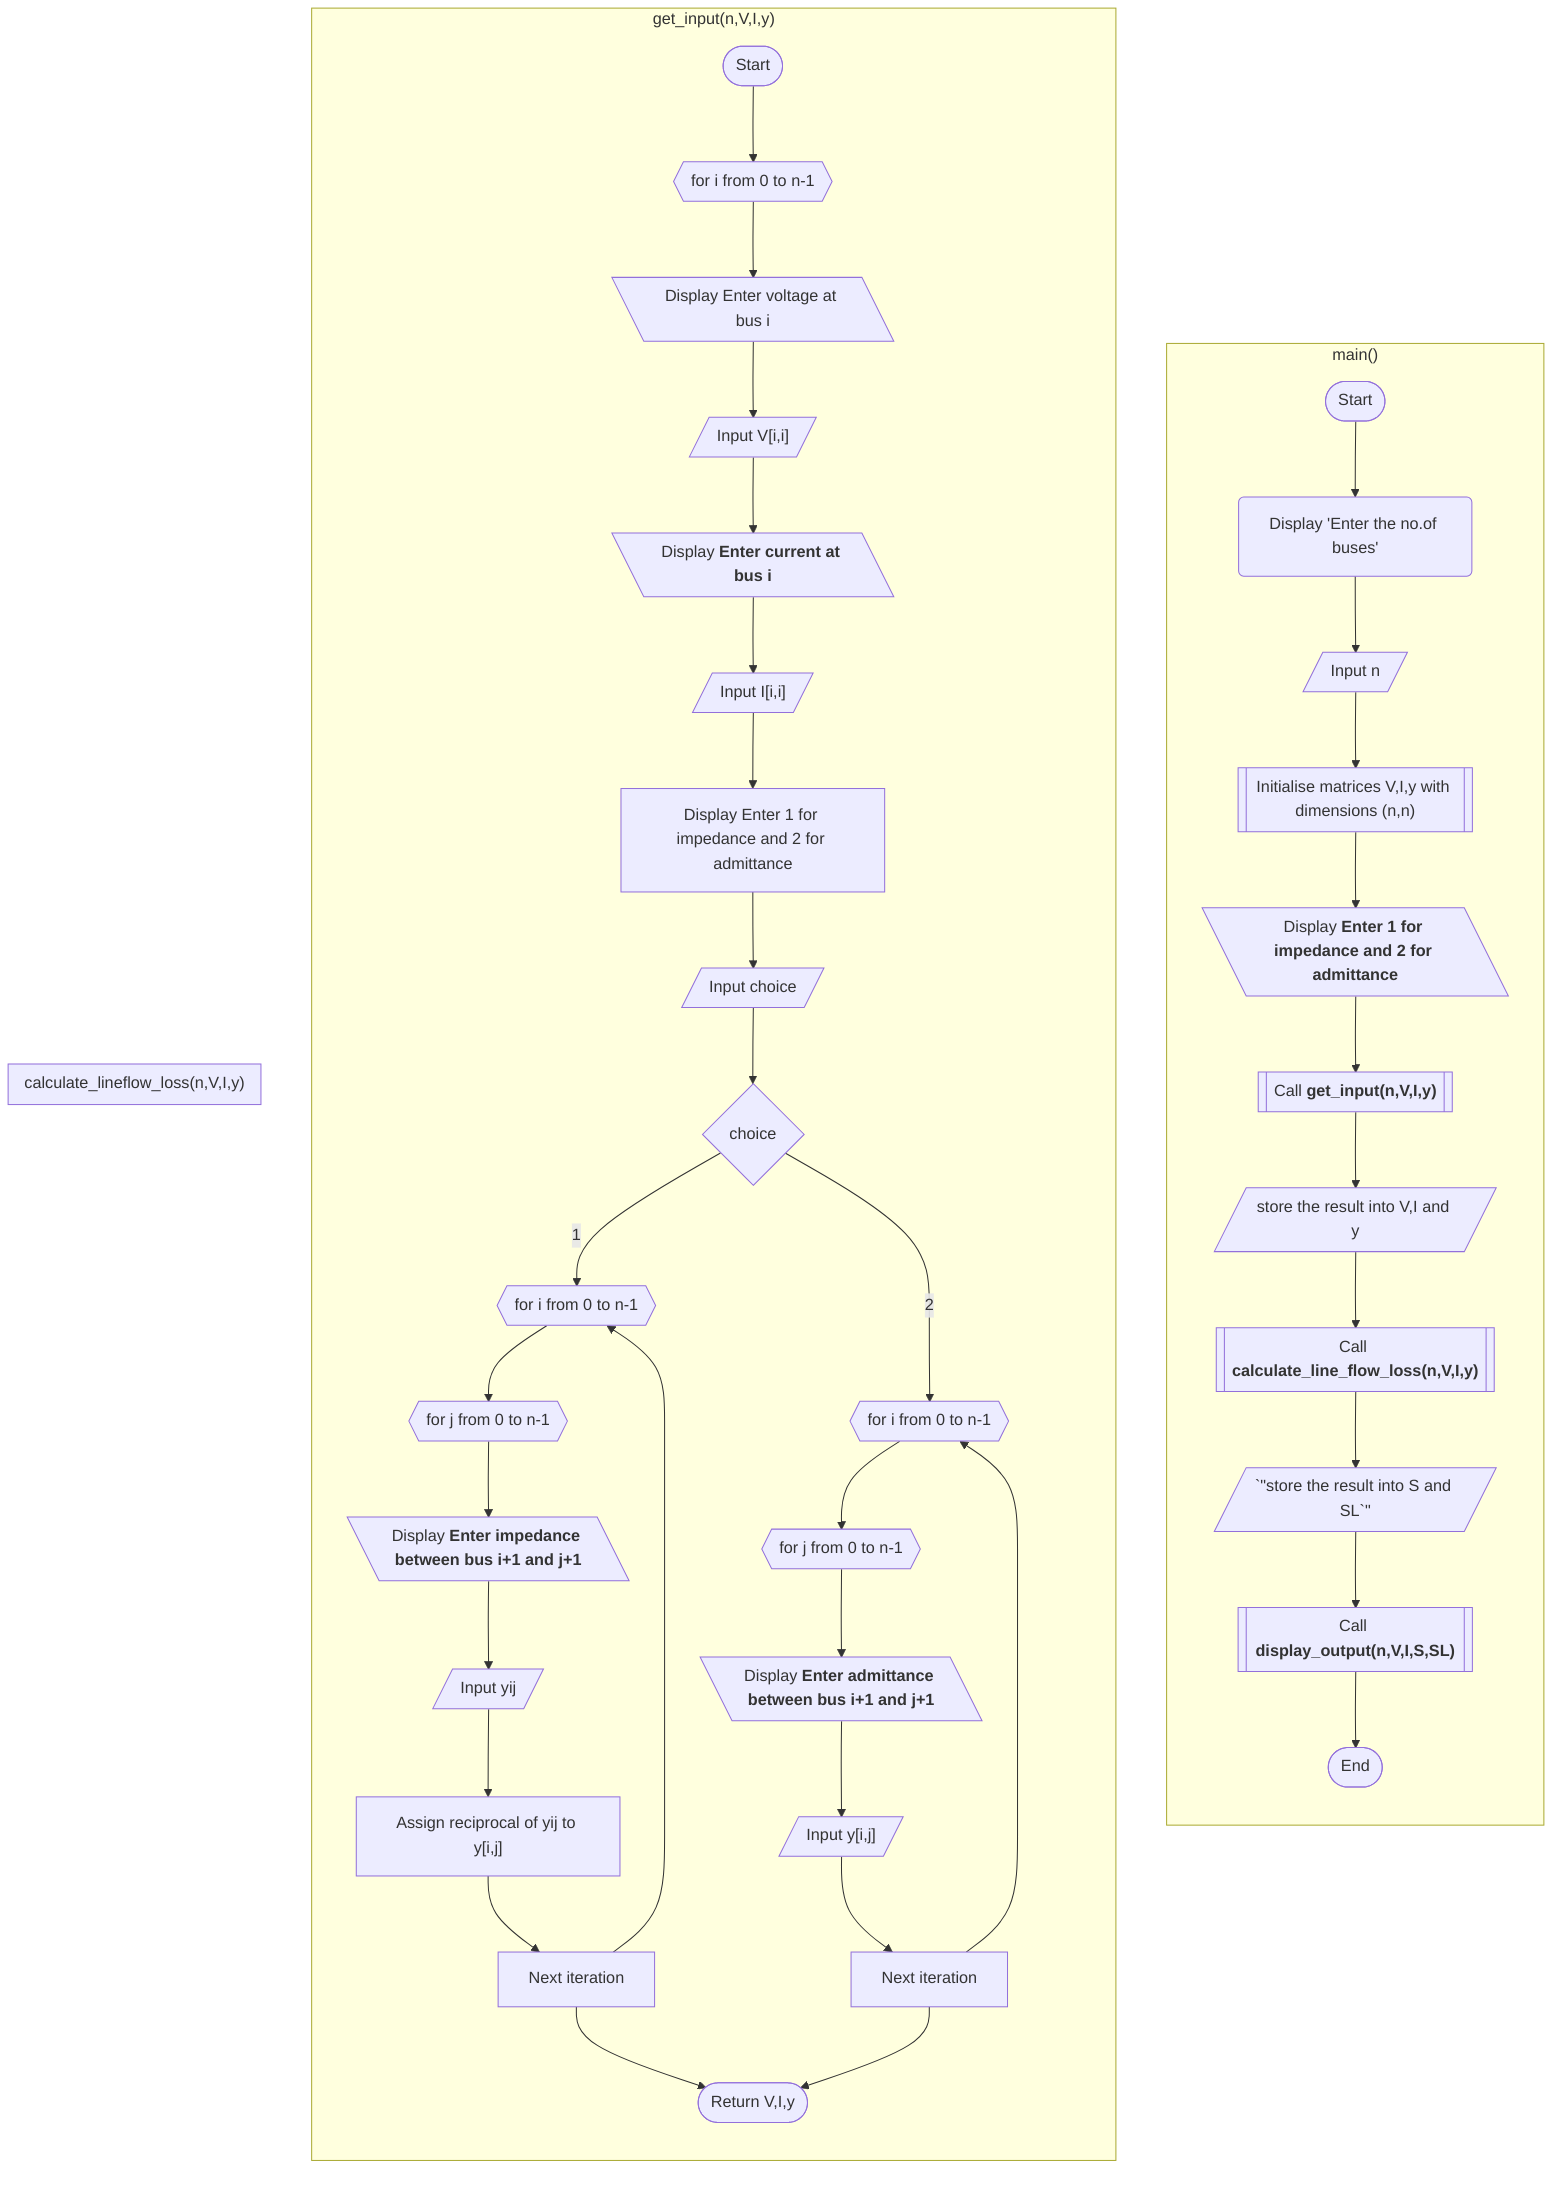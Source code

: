 graph TB
subgraph "main()"
    direction TB
    A1([Start]) --> B1(Display 'Enter the no.of buses')
    B1 --> C1[/Input n/]
    C1 --> D1[["`Initialise matrices V,I,y with dimensions (n,n)`"]]
    D1 --> E1[\"`Display **Enter 1 for impedance and 2 for admittance**`"\]
    E1 --> G1[["`Call **get_input(n,V,I,y)**`"]]
    G1 --> H1[/"`store the result into V,I and y`"/]
    H1 --> I1[["`Call **calculate_line_flow_loss(n,V,I,y)**`"]]
    I1 --> J1[/`"store the result into S and SL`"/]
    J1 --> K1[["`Call **display_output(n,V,I,S,SL)**`"]]
    K1 --> M1([End])
end

subgraph "get_input(n,V,I,y)"
    direction TB
    A2([Start]) --> B2[for i from 0 to n-1]@{shape: hex}
    B2 --> C2[\"`Display Enter voltage at bus i`"\]
    C2 --> D2[/"`Input V[i,i]`"/]
    D2 --> E2[\"`Display **Enter current at bus i**`"\]
    E2 --> F2[/"Input I[i,i]"/]
    F2 --> G2["` Display Enter 1 for impedance and 2 for admittance`"]
    G2 --> H2[/Input choice/]
    H2 --> I2[choice]@{shape: diam}
    I2 --> |1| I3[for i from 0 to n-1]@{shape: hex}
    I3 --> I4[for j from 0 to n-1]@{shape: hex}
    I4 --> I5["`Display **Enter impedance between bus i+1 and j+1**`"]@{shape: lean-left}
    I5 --> I6[/Input yij/]
    I6 --> I7["`Assign reciprocal of yij to y[i,j]`"]
    I7 --> I8[Next iteration]
    I8 --> I3
    I2 --> |2| I9[for i from 0 to n-1]@{shape: hex}
    I9 --> I10[for j from 0 to n-1]@{shape: hex}
    I10 --> I11[\"`Display **Enter admittance between bus i+1 and j+1**`"\]
    I11 --> I12[/"`Input y[i,j]`"/]
    I12 --> I13[Next iteration]
    I13 --> I9

    I8 --> I14["`Return V,I,y`"]@{shape: stadium}
    I13 --> I14
end

subgraph "calculate_lineflow_loss(n,V,I,y)"
end